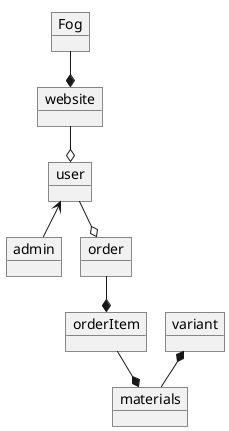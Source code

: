@startuml
!pragma layout smetana

object Fog
object website
object user
object admin
object order
object orderItem
object materials
object variant


Fog --* website
website --o user
user <-- admin
user --o order
order --* orderItem
orderItem --* materials
variant *-- materials



@enduml